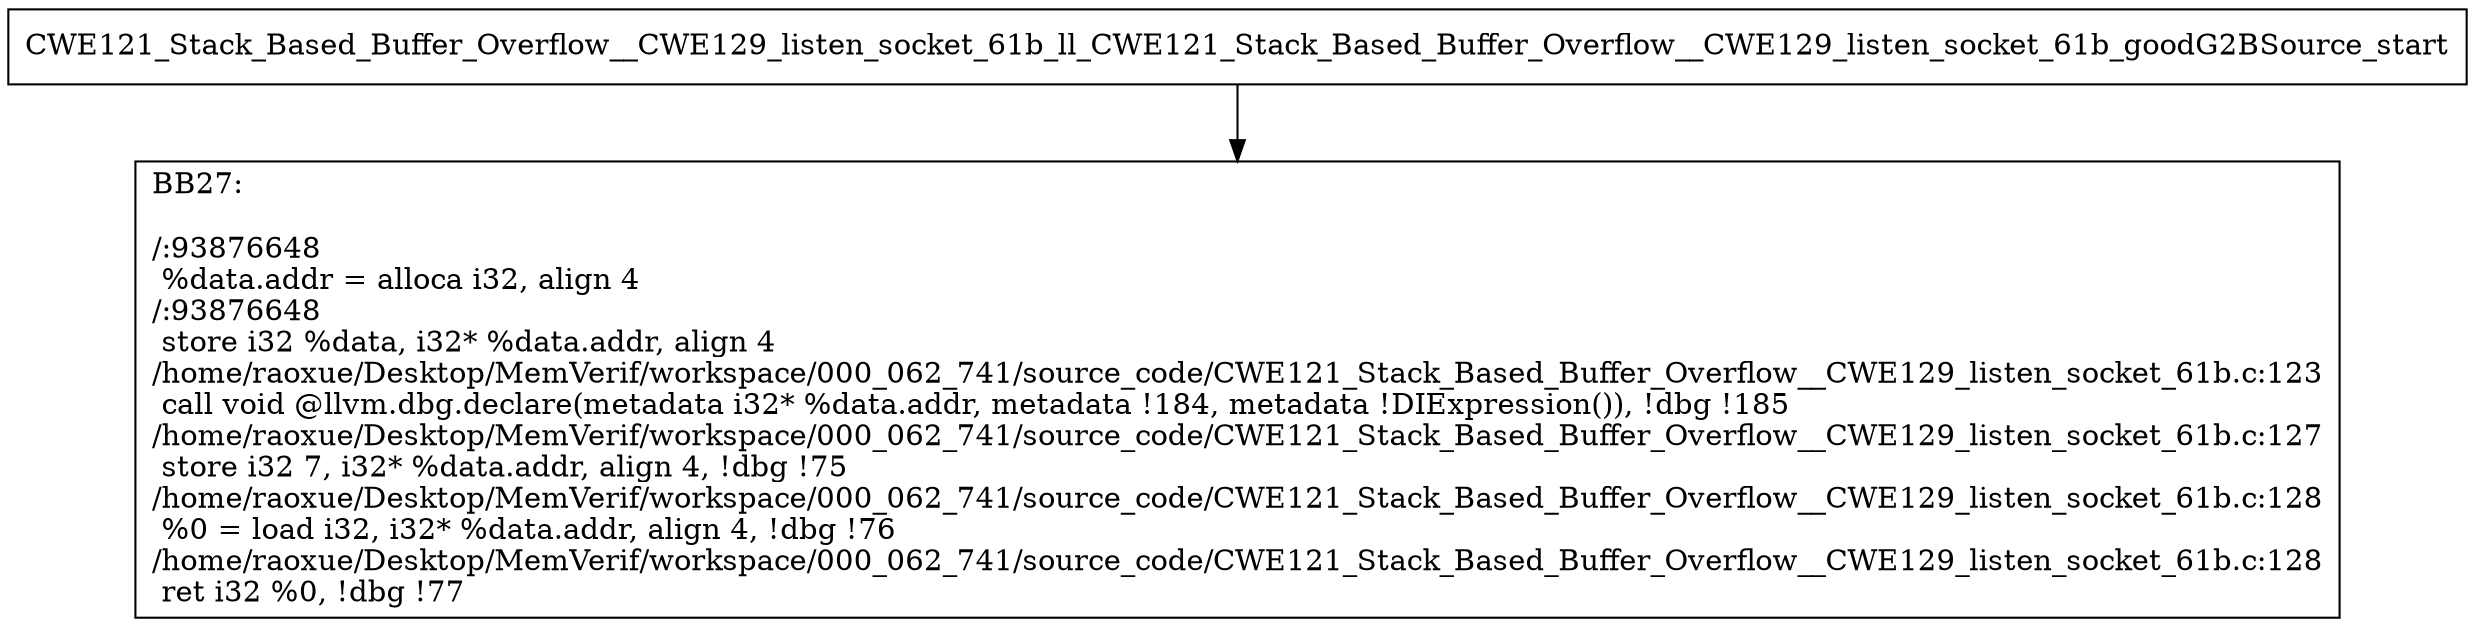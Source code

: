 digraph "CFG for'CWE121_Stack_Based_Buffer_Overflow__CWE129_listen_socket_61b_ll_CWE121_Stack_Based_Buffer_Overflow__CWE129_listen_socket_61b_goodG2BSource' function" {
	BBCWE121_Stack_Based_Buffer_Overflow__CWE129_listen_socket_61b_ll_CWE121_Stack_Based_Buffer_Overflow__CWE129_listen_socket_61b_goodG2BSource_start[shape=record,label="{CWE121_Stack_Based_Buffer_Overflow__CWE129_listen_socket_61b_ll_CWE121_Stack_Based_Buffer_Overflow__CWE129_listen_socket_61b_goodG2BSource_start}"];
	BBCWE121_Stack_Based_Buffer_Overflow__CWE129_listen_socket_61b_ll_CWE121_Stack_Based_Buffer_Overflow__CWE129_listen_socket_61b_goodG2BSource_start-> CWE121_Stack_Based_Buffer_Overflow__CWE129_listen_socket_61b_ll_CWE121_Stack_Based_Buffer_Overflow__CWE129_listen_socket_61b_goodG2BSourceBB27;
	CWE121_Stack_Based_Buffer_Overflow__CWE129_listen_socket_61b_ll_CWE121_Stack_Based_Buffer_Overflow__CWE129_listen_socket_61b_goodG2BSourceBB27 [shape=record, label="{BB27:\l\l/:93876648\l
  %data.addr = alloca i32, align 4\l
/:93876648\l
  store i32 %data, i32* %data.addr, align 4\l
/home/raoxue/Desktop/MemVerif/workspace/000_062_741/source_code/CWE121_Stack_Based_Buffer_Overflow__CWE129_listen_socket_61b.c:123\l
  call void @llvm.dbg.declare(metadata i32* %data.addr, metadata !184, metadata !DIExpression()), !dbg !185\l
/home/raoxue/Desktop/MemVerif/workspace/000_062_741/source_code/CWE121_Stack_Based_Buffer_Overflow__CWE129_listen_socket_61b.c:127\l
  store i32 7, i32* %data.addr, align 4, !dbg !75\l
/home/raoxue/Desktop/MemVerif/workspace/000_062_741/source_code/CWE121_Stack_Based_Buffer_Overflow__CWE129_listen_socket_61b.c:128\l
  %0 = load i32, i32* %data.addr, align 4, !dbg !76\l
/home/raoxue/Desktop/MemVerif/workspace/000_062_741/source_code/CWE121_Stack_Based_Buffer_Overflow__CWE129_listen_socket_61b.c:128\l
  ret i32 %0, !dbg !77\l
}"];
}
